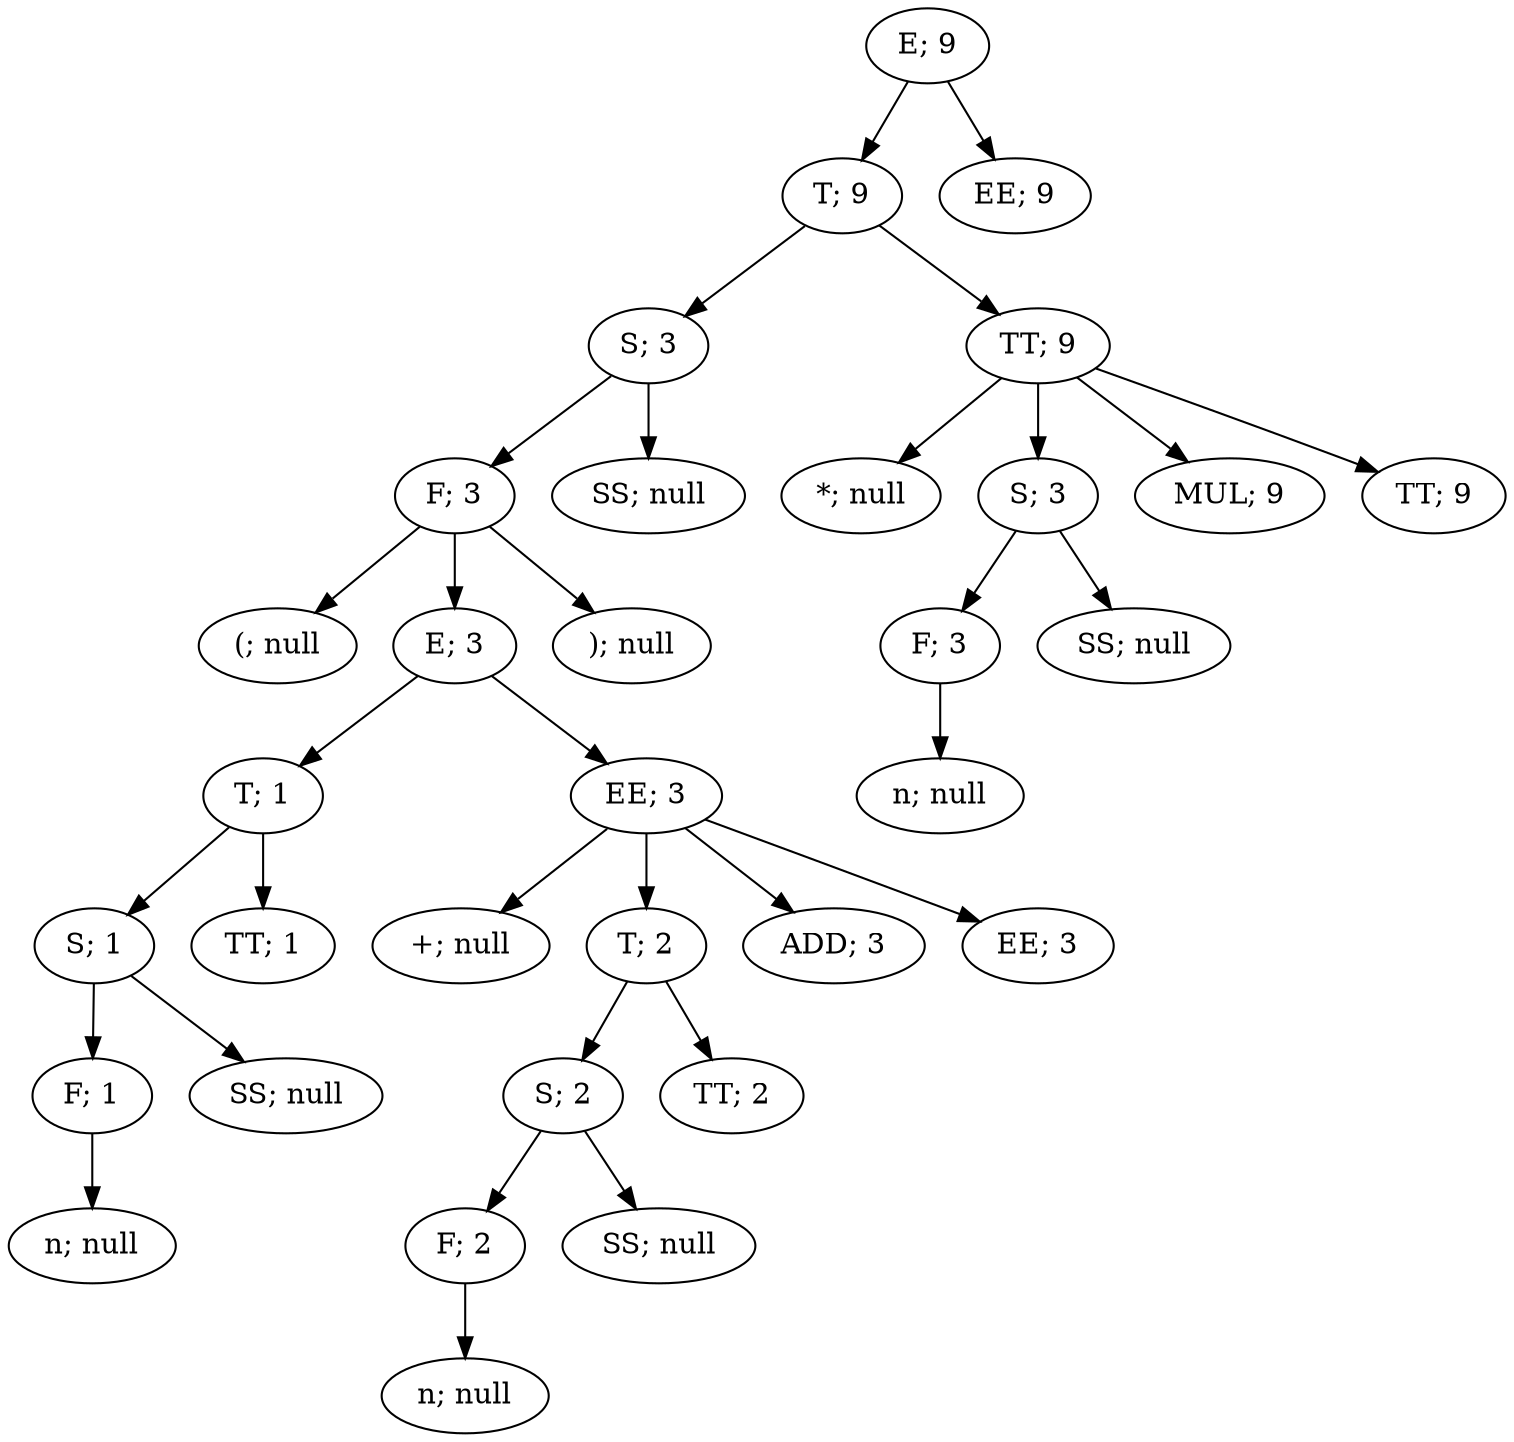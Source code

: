 digraph ParserResult {
"NonTerminal[name=E]_56" [label="E; 9"]
"NonTerminal[name=T]_54" [label="T; 9"]
"NonTerminal[name=E]_56"->"NonTerminal[name=T]_54";
"NonTerminal[name=T]_54" [label="T; 9"]
"NonTerminal[name=S]_45" [label="S; 3"]
"NonTerminal[name=T]_54"->"NonTerminal[name=S]_45";
"NonTerminal[name=S]_45" [label="S; 3"]
"NonTerminal[name=F]_43" [label="F; 3"]
"NonTerminal[name=S]_45"->"NonTerminal[name=F]_43";
"NonTerminal[name=F]_43" [label="F; 3"]
"Token{name='(', value='('}_24" [label="(; null"]
"NonTerminal[name=F]_43"->"Token{name='(', value='('}_24";
"Token{name='(', value='('}_24" [label="(; null"]
"NonTerminal[name=E]_41" [label="E; 3"]
"NonTerminal[name=F]_43"->"NonTerminal[name=E]_41";
"NonTerminal[name=E]_41" [label="E; 3"]
"NonTerminal[name=T]_30" [label="T; 1"]
"NonTerminal[name=E]_41"->"NonTerminal[name=T]_30";
"NonTerminal[name=T]_30" [label="T; 1"]
"NonTerminal[name=S]_28" [label="S; 1"]
"NonTerminal[name=T]_30"->"NonTerminal[name=S]_28";
"NonTerminal[name=S]_28" [label="S; 1"]
"NonTerminal[name=F]_26" [label="F; 1"]
"NonTerminal[name=S]_28"->"NonTerminal[name=F]_26";
"NonTerminal[name=F]_26" [label="F; 1"]
"Token{name='n', value='1'}_25" [label="n; null"]
"NonTerminal[name=F]_26"->"Token{name='n', value='1'}_25";
"Token{name='n', value='1'}_25" [label="n; null"]
"NonTerminal[name=SS]_27" [label="SS; null"]
"NonTerminal[name=S]_28"->"NonTerminal[name=SS]_27";
"NonTerminal[name=SS]_27" [label="SS; null"]
"NonTerminal[name=TT]_29" [label="TT; 1"]
"NonTerminal[name=T]_30"->"NonTerminal[name=TT]_29";
"NonTerminal[name=TT]_29" [label="TT; 1"]
"NonTerminal[name=EE]_40" [label="EE; 3"]
"NonTerminal[name=E]_41"->"NonTerminal[name=EE]_40";
"NonTerminal[name=EE]_40" [label="EE; 3"]
"Token{name='+', value='+'}_31" [label="+; null"]
"NonTerminal[name=EE]_40"->"Token{name='+', value='+'}_31";
"Token{name='+', value='+'}_31" [label="+; null"]
"NonTerminal[name=T]_37" [label="T; 2"]
"NonTerminal[name=EE]_40"->"NonTerminal[name=T]_37";
"NonTerminal[name=T]_37" [label="T; 2"]
"NonTerminal[name=S]_35" [label="S; 2"]
"NonTerminal[name=T]_37"->"NonTerminal[name=S]_35";
"NonTerminal[name=S]_35" [label="S; 2"]
"NonTerminal[name=F]_33" [label="F; 2"]
"NonTerminal[name=S]_35"->"NonTerminal[name=F]_33";
"NonTerminal[name=F]_33" [label="F; 2"]
"Token{name='n', value='2'}_32" [label="n; null"]
"NonTerminal[name=F]_33"->"Token{name='n', value='2'}_32";
"Token{name='n', value='2'}_32" [label="n; null"]
"NonTerminal[name=SS]_34" [label="SS; null"]
"NonTerminal[name=S]_35"->"NonTerminal[name=SS]_34";
"NonTerminal[name=SS]_34" [label="SS; null"]
"NonTerminal[name=TT]_36" [label="TT; 2"]
"NonTerminal[name=T]_37"->"NonTerminal[name=TT]_36";
"NonTerminal[name=TT]_36" [label="TT; 2"]
"NonTerminal[name=ADD]_38" [label="ADD; 3"]
"NonTerminal[name=EE]_40"->"NonTerminal[name=ADD]_38";
"NonTerminal[name=ADD]_38" [label="ADD; 3"]
"NonTerminal[name=EE]_39" [label="EE; 3"]
"NonTerminal[name=EE]_40"->"NonTerminal[name=EE]_39";
"NonTerminal[name=EE]_39" [label="EE; 3"]
"Token{name=')', value=')'}_42" [label="); null"]
"NonTerminal[name=F]_43"->"Token{name=')', value=')'}_42";
"Token{name=')', value=')'}_42" [label="); null"]
"NonTerminal[name=SS]_44" [label="SS; null"]
"NonTerminal[name=S]_45"->"NonTerminal[name=SS]_44";
"NonTerminal[name=SS]_44" [label="SS; null"]
"NonTerminal[name=TT]_53" [label="TT; 9"]
"NonTerminal[name=T]_54"->"NonTerminal[name=TT]_53";
"NonTerminal[name=TT]_53" [label="TT; 9"]
"Token{name='*', value='*'}_46" [label="*; null"]
"NonTerminal[name=TT]_53"->"Token{name='*', value='*'}_46";
"Token{name='*', value='*'}_46" [label="*; null"]
"NonTerminal[name=S]_50" [label="S; 3"]
"NonTerminal[name=TT]_53"->"NonTerminal[name=S]_50";
"NonTerminal[name=S]_50" [label="S; 3"]
"NonTerminal[name=F]_48" [label="F; 3"]
"NonTerminal[name=S]_50"->"NonTerminal[name=F]_48";
"NonTerminal[name=F]_48" [label="F; 3"]
"Token{name='n', value='3'}_47" [label="n; null"]
"NonTerminal[name=F]_48"->"Token{name='n', value='3'}_47";
"Token{name='n', value='3'}_47" [label="n; null"]
"NonTerminal[name=SS]_49" [label="SS; null"]
"NonTerminal[name=S]_50"->"NonTerminal[name=SS]_49";
"NonTerminal[name=SS]_49" [label="SS; null"]
"NonTerminal[name=MUL]_51" [label="MUL; 9"]
"NonTerminal[name=TT]_53"->"NonTerminal[name=MUL]_51";
"NonTerminal[name=MUL]_51" [label="MUL; 9"]
"NonTerminal[name=TT]_52" [label="TT; 9"]
"NonTerminal[name=TT]_53"->"NonTerminal[name=TT]_52";
"NonTerminal[name=TT]_52" [label="TT; 9"]
"NonTerminal[name=EE]_55" [label="EE; 9"]
"NonTerminal[name=E]_56"->"NonTerminal[name=EE]_55";
"NonTerminal[name=EE]_55" [label="EE; 9"]
}